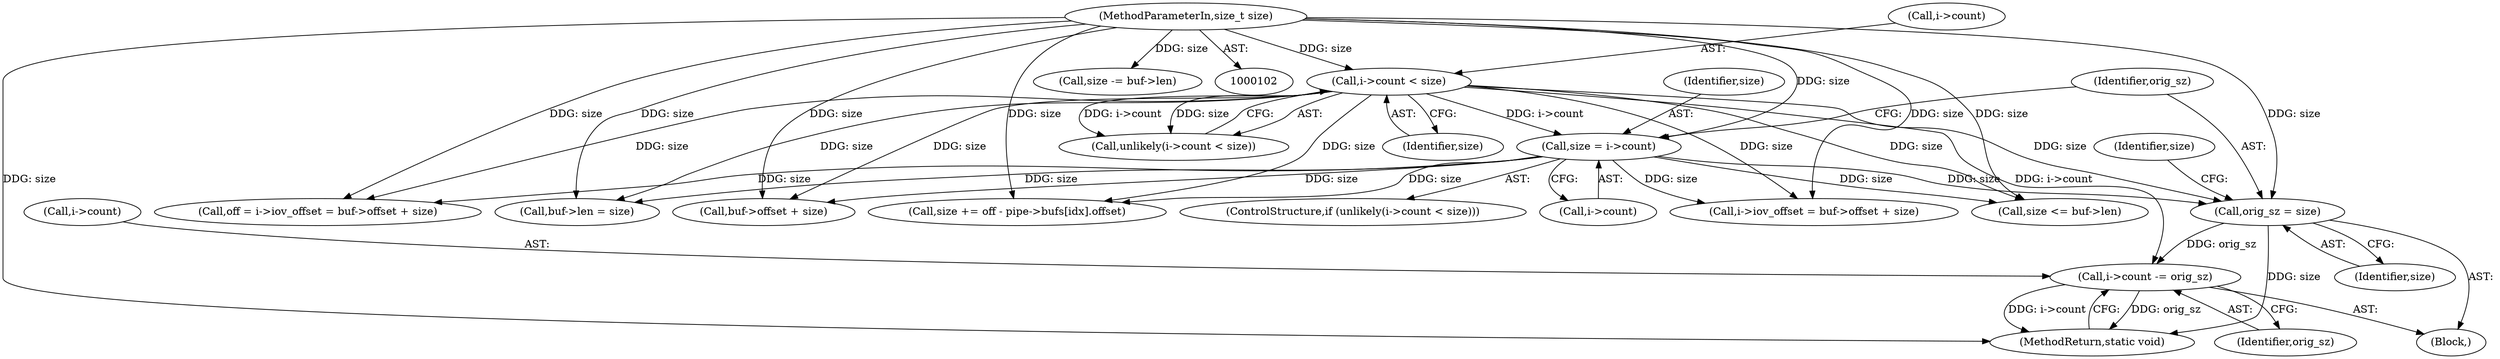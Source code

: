 digraph "1_linux_b9dc6f65bc5e232d1c05fe34b5daadc7e8bbf1fb_0@pointer" {
"1000256" [label="(Call,i->count -= orig_sz)"];
"1000138" [label="(Call,orig_sz = size)"];
"1000128" [label="(Call,i->count < size)"];
"1000104" [label="(MethodParameterIn,size_t size)"];
"1000133" [label="(Call,size = i->count)"];
"1000138" [label="(Call,orig_sz = size)"];
"1000195" [label="(Call,off = i->iov_offset = buf->offset + size)"];
"1000104" [label="(MethodParameterIn,size_t size)"];
"1000126" [label="(ControlStructure,if (unlikely(i->count < size)))"];
"1000185" [label="(Call,buf->len = size)"];
"1000132" [label="(Identifier,size)"];
"1000201" [label="(Call,buf->offset + size)"];
"1000105" [label="(Block,)"];
"1000146" [label="(Call,size += off - pipe->bufs[idx].offset)"];
"1000140" [label="(Identifier,size)"];
"1000169" [label="(Call,size <= buf->len)"];
"1000129" [label="(Call,i->count)"];
"1000175" [label="(Call,size -= buf->len)"];
"1000135" [label="(Call,i->count)"];
"1000260" [label="(Identifier,orig_sz)"];
"1000261" [label="(MethodReturn,static void)"];
"1000133" [label="(Call,size = i->count)"];
"1000197" [label="(Call,i->iov_offset = buf->offset + size)"];
"1000142" [label="(Identifier,size)"];
"1000256" [label="(Call,i->count -= orig_sz)"];
"1000139" [label="(Identifier,orig_sz)"];
"1000127" [label="(Call,unlikely(i->count < size))"];
"1000257" [label="(Call,i->count)"];
"1000128" [label="(Call,i->count < size)"];
"1000134" [label="(Identifier,size)"];
"1000256" -> "1000105"  [label="AST: "];
"1000256" -> "1000260"  [label="CFG: "];
"1000257" -> "1000256"  [label="AST: "];
"1000260" -> "1000256"  [label="AST: "];
"1000261" -> "1000256"  [label="CFG: "];
"1000256" -> "1000261"  [label="DDG: orig_sz"];
"1000256" -> "1000261"  [label="DDG: i->count"];
"1000138" -> "1000256"  [label="DDG: orig_sz"];
"1000128" -> "1000256"  [label="DDG: i->count"];
"1000138" -> "1000105"  [label="AST: "];
"1000138" -> "1000140"  [label="CFG: "];
"1000139" -> "1000138"  [label="AST: "];
"1000140" -> "1000138"  [label="AST: "];
"1000142" -> "1000138"  [label="CFG: "];
"1000138" -> "1000261"  [label="DDG: size"];
"1000128" -> "1000138"  [label="DDG: size"];
"1000133" -> "1000138"  [label="DDG: size"];
"1000104" -> "1000138"  [label="DDG: size"];
"1000128" -> "1000127"  [label="AST: "];
"1000128" -> "1000132"  [label="CFG: "];
"1000129" -> "1000128"  [label="AST: "];
"1000132" -> "1000128"  [label="AST: "];
"1000127" -> "1000128"  [label="CFG: "];
"1000128" -> "1000127"  [label="DDG: i->count"];
"1000128" -> "1000127"  [label="DDG: size"];
"1000104" -> "1000128"  [label="DDG: size"];
"1000128" -> "1000133"  [label="DDG: i->count"];
"1000128" -> "1000146"  [label="DDG: size"];
"1000128" -> "1000169"  [label="DDG: size"];
"1000128" -> "1000185"  [label="DDG: size"];
"1000128" -> "1000195"  [label="DDG: size"];
"1000128" -> "1000197"  [label="DDG: size"];
"1000128" -> "1000201"  [label="DDG: size"];
"1000104" -> "1000102"  [label="AST: "];
"1000104" -> "1000261"  [label="DDG: size"];
"1000104" -> "1000133"  [label="DDG: size"];
"1000104" -> "1000146"  [label="DDG: size"];
"1000104" -> "1000169"  [label="DDG: size"];
"1000104" -> "1000175"  [label="DDG: size"];
"1000104" -> "1000185"  [label="DDG: size"];
"1000104" -> "1000195"  [label="DDG: size"];
"1000104" -> "1000197"  [label="DDG: size"];
"1000104" -> "1000201"  [label="DDG: size"];
"1000133" -> "1000126"  [label="AST: "];
"1000133" -> "1000135"  [label="CFG: "];
"1000134" -> "1000133"  [label="AST: "];
"1000135" -> "1000133"  [label="AST: "];
"1000139" -> "1000133"  [label="CFG: "];
"1000133" -> "1000146"  [label="DDG: size"];
"1000133" -> "1000169"  [label="DDG: size"];
"1000133" -> "1000185"  [label="DDG: size"];
"1000133" -> "1000195"  [label="DDG: size"];
"1000133" -> "1000197"  [label="DDG: size"];
"1000133" -> "1000201"  [label="DDG: size"];
}
